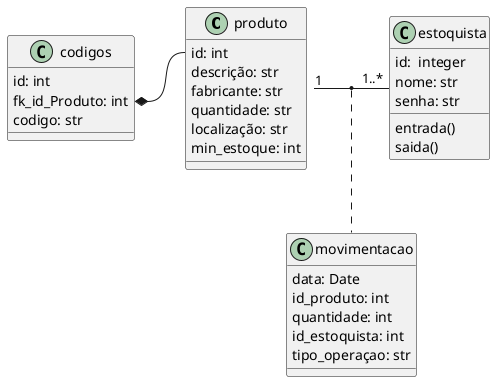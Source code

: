 @startuml estoque
    class produto{
        id: int
        descrição: str
        fabricante: str
        quantidade: str
        localização: str
        min_estoque: int
    }

    class codigos{
        id: int
        fk_id_Produto: int
        codigo: str
    }


    class estoquista{
        id:  integer
        nome: str
        senha: str
        entrada()
        saida()
    }

    class movimentacao{
        data: Date
        id_produto: int
        quantidade: int
        id_estoquista: int
        tipo_operaçao: str 
    }

    produto "1" - "1..*" estoquista
    (produto, estoquista) .. movimentacao

    codigos::fk_id_Produto *- produto::id 


    
@enduml